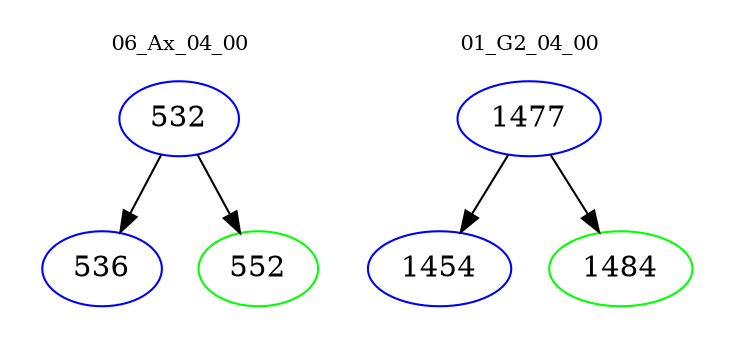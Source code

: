 digraph{
subgraph cluster_0 {
color = white
label = "06_Ax_04_00";
fontsize=10;
T0_532 [label="532", color="blue"]
T0_532 -> T0_536 [color="black"]
T0_536 [label="536", color="blue"]
T0_532 -> T0_552 [color="black"]
T0_552 [label="552", color="green"]
}
subgraph cluster_1 {
color = white
label = "01_G2_04_00";
fontsize=10;
T1_1477 [label="1477", color="blue"]
T1_1477 -> T1_1454 [color="black"]
T1_1454 [label="1454", color="blue"]
T1_1477 -> T1_1484 [color="black"]
T1_1484 [label="1484", color="green"]
}
}
